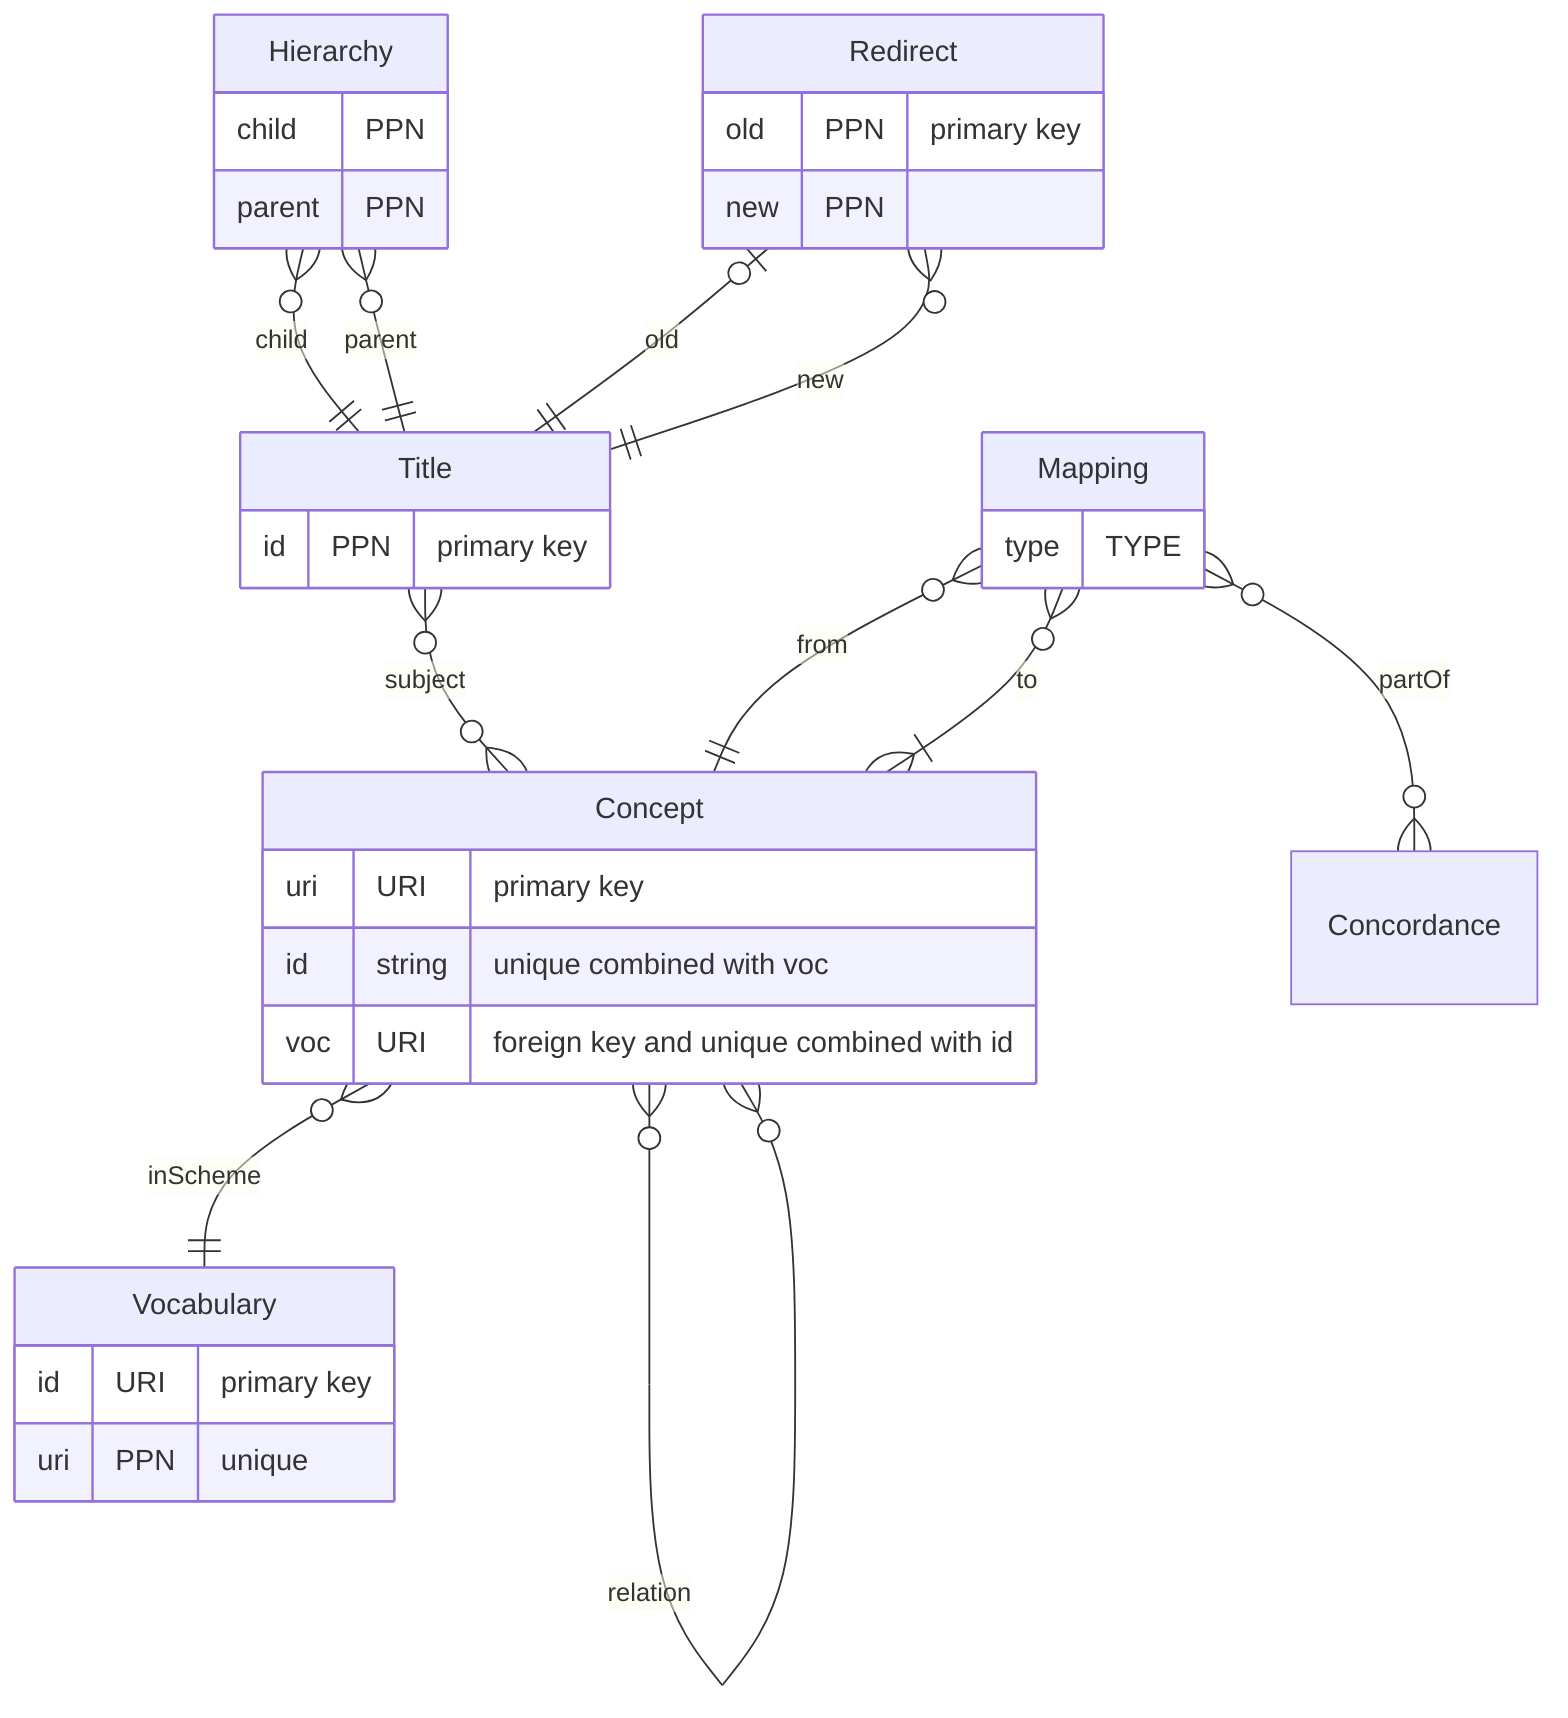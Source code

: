 erDiagram
    Title {
        id PPN "primary key"
    }
    Hierarchy {
        child PPN
        parent PPN
    }
    Hierarchy }o--|| Title : "child"
    Hierarchy }o--|| Title : "parent"
    Redirect {
        old PPN "primary key"
        new PPN
    }
    Redirect |o--|| Title : "old"
    Redirect }o--|| Title : "new"
    Vocabulary {
        id URI "primary key"
        uri PPN "unique"
    }
    Concept {
        uri URI "primary key"
        id  string "unique combined with voc"
        voc URI "foreign key and unique combined with id"
    }
    Concept }o--|| Vocabulary : "inScheme"
    Concept }o--o{ Concept : "relation"
    Title }o--o{ Concept : "subject"
    Mapping {
        type TYPE
    }
    Mapping }o--|| Concept : "from"
    Mapping }o--|{ Concept : "to"
    Concordance {
    }
    Mapping }o--o{ Concordance : "partOf"